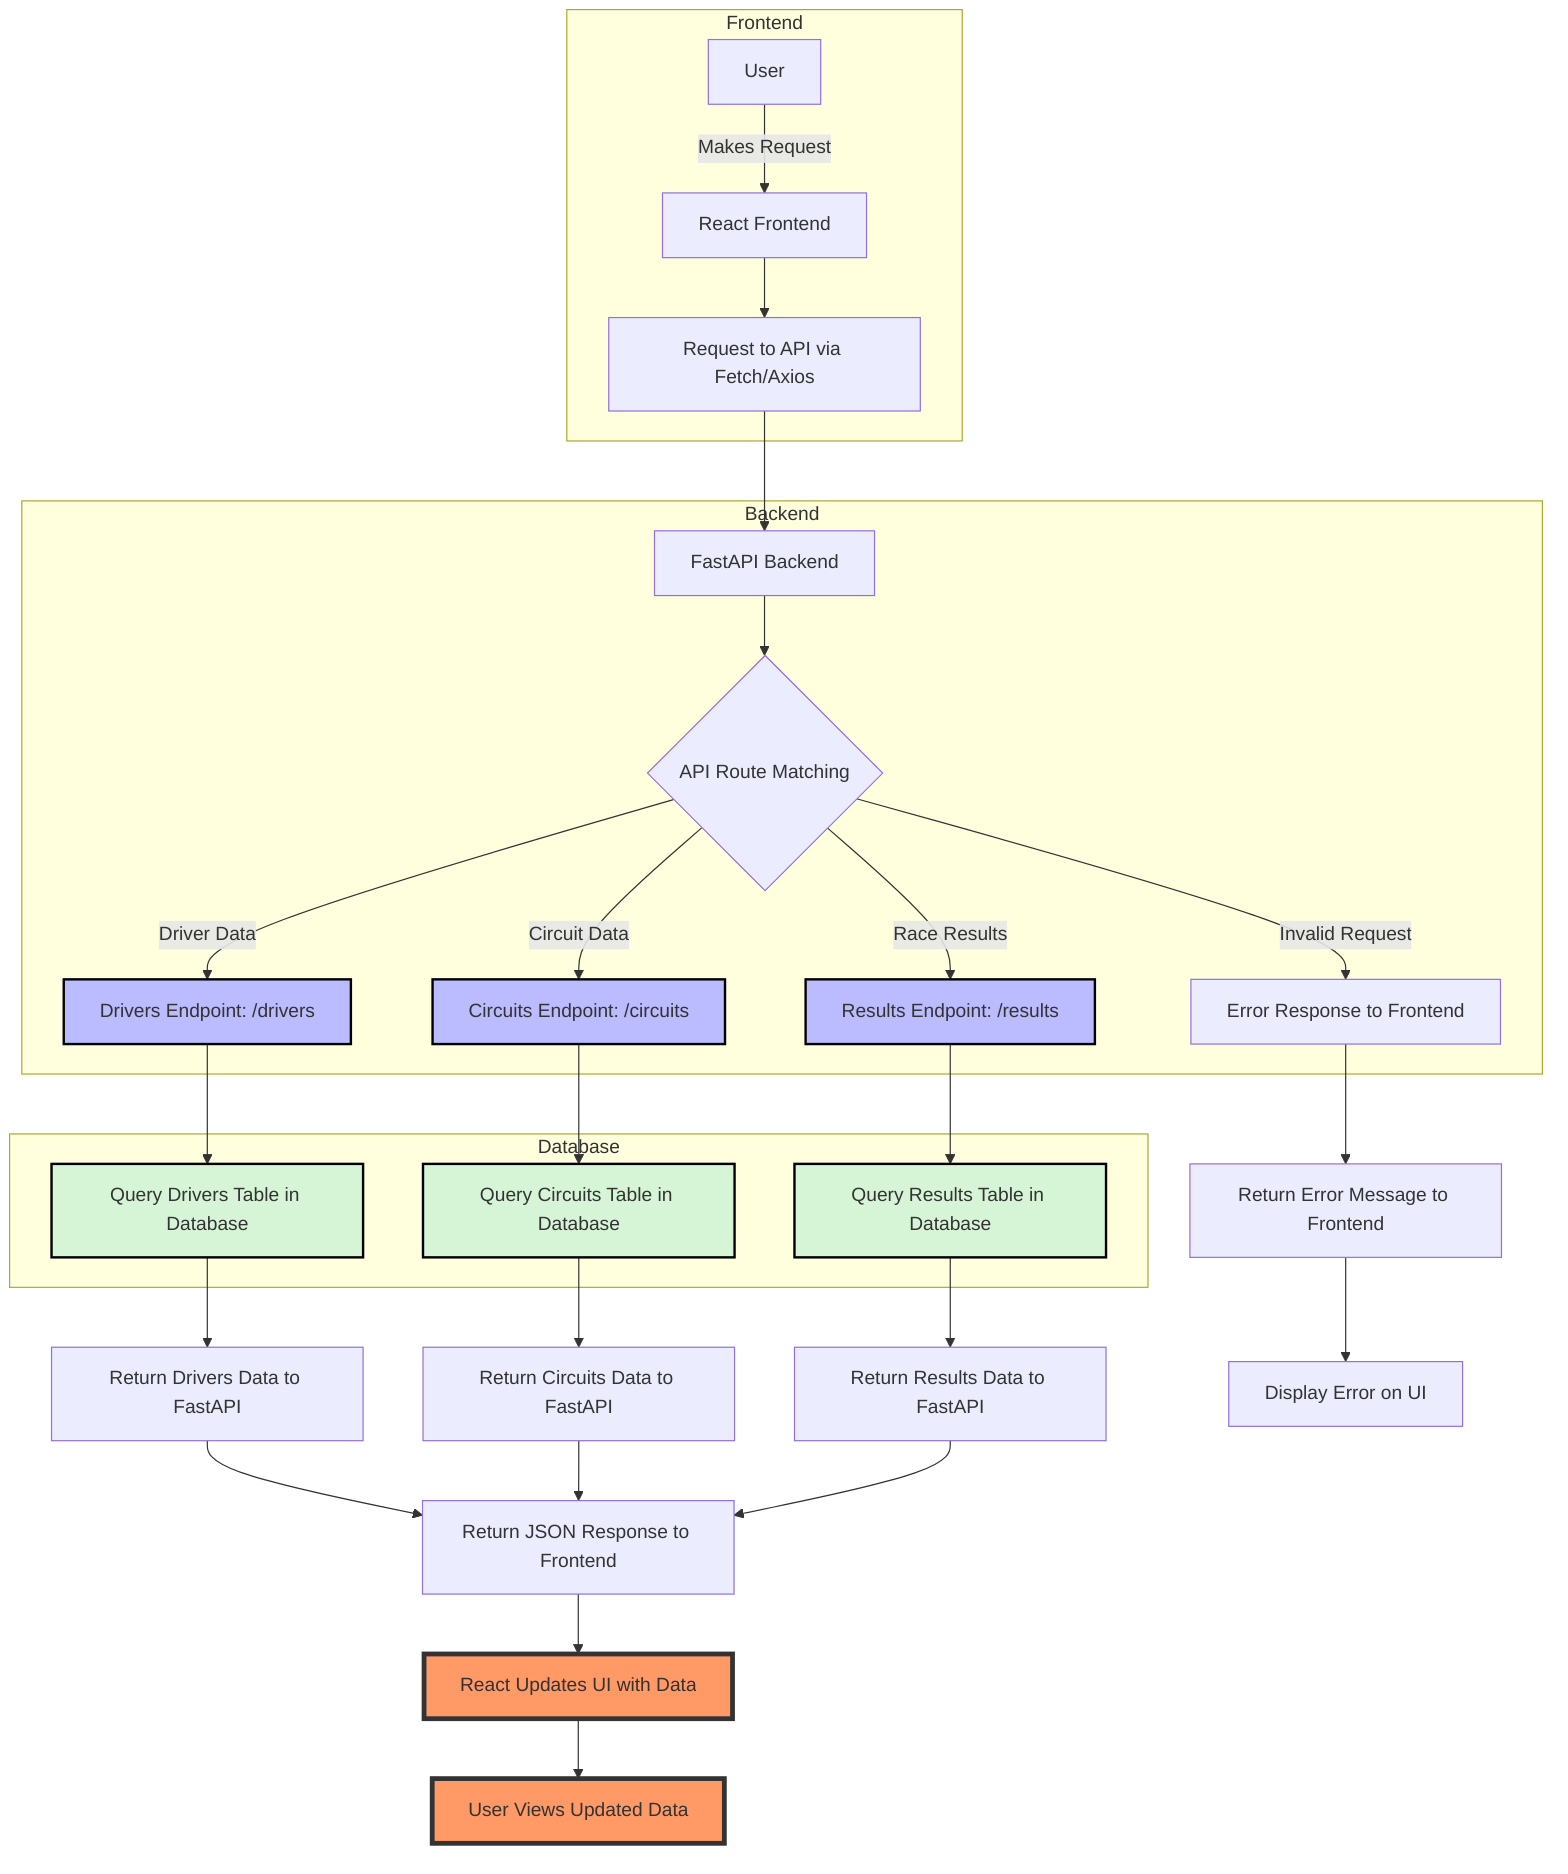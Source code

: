 graph TD

    %% Frontend Section
    subgraph Frontend
    A[User] -->|Makes Request| B[React Frontend]
    B --> C[Request to API via Fetch/Axios]
    end

    %% Backend Section
    subgraph Backend
    C --> D[FastAPI Backend]
    D --> E{API Route Matching}
    E -->|Driver Data| F[Drivers Endpoint: /drivers]
    E -->|Circuit Data| G[Circuits Endpoint: /circuits]
    E -->|Race Results| H[Results Endpoint: /results]
    E -->|Invalid Request| X[Error Response to Frontend]
    end

    %% Database Interaction
    subgraph Database
    F --> I[Query Drivers Table in Database]
    G --> J[Query Circuits Table in Database]
    H --> K[Query Results Table in Database]
    end

    %% Response Flow
    I --> L[Return Drivers Data to FastAPI]
    J --> M[Return Circuits Data to FastAPI]
    K --> N[Return Results Data to FastAPI]

    %% API to Frontend
    L --> O[Return JSON Response to Frontend]
    M --> O
    N --> O

    %% Frontend Data Display
    O --> P[React Updates UI with Data]
    P --> Q[User Views Updated Data]

    %% API Error Handling
    X --> Y[Return Error Message to Frontend]
    Y --> Z[Display Error on UI]

    %% Styling
    classDef important fill:#f96,stroke:#333,stroke-width:4px;
    classDef backend fill:#bbf,stroke:#000,stroke-width:2px;
    classDef database fill:#d6f5d6,stroke:#000,stroke-width:2px;
    classDef filter fill:#ffd700,stroke:#333,stroke-width:2px;
    class F,G,H backend;
    class I,J,K database;
    class P,Q important;
    class A1,F1,F2,F3,L1,L2,L3,M1,M2,M3 filter;